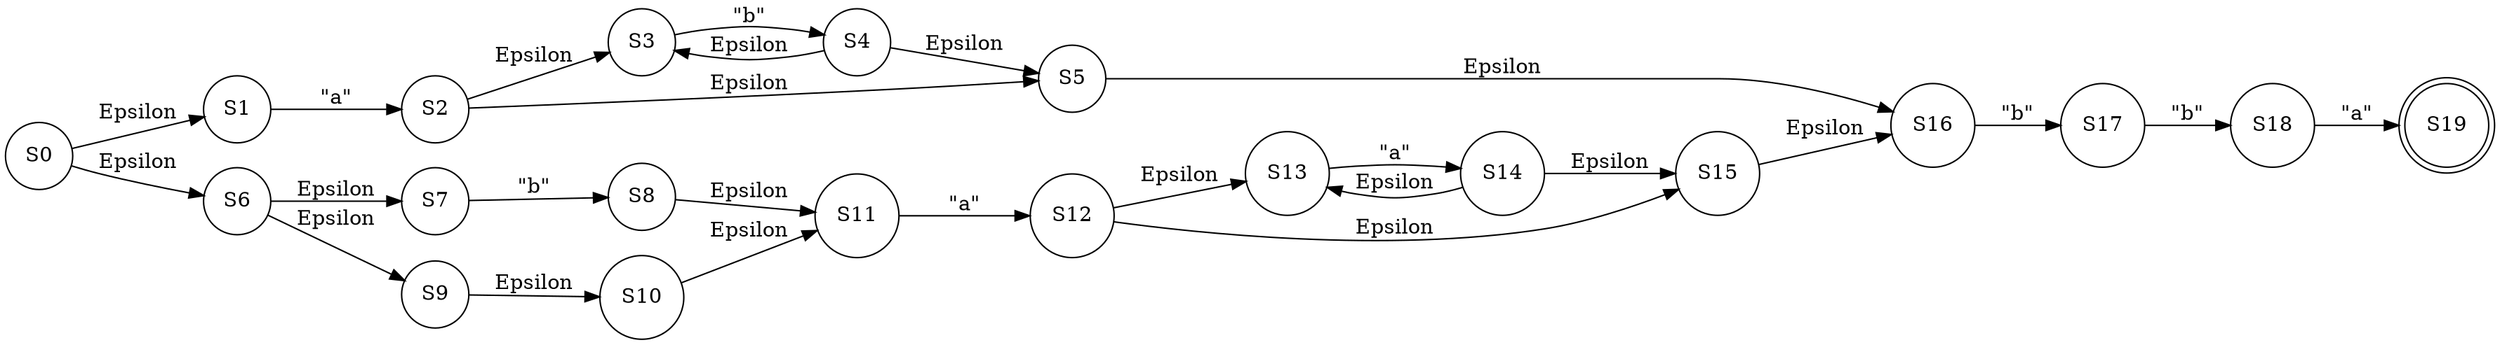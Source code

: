 digraph G{ 
rankdir=LR;
 node[shape="circle"];S0-> S1[label="Epsilon"];
S0-> S6[label="Epsilon"];
S1-> S2[label="\"a\""];
S2-> S3[label="Epsilon"];
S2-> S5[label="Epsilon"];
S3-> S4[label="\"b\""];
S4-> S3[label="Epsilon"];
S4-> S5[label="Epsilon"];
S5-> S16[label="Epsilon"];
S6-> S7[label="Epsilon"];
S6-> S9[label="Epsilon"];
S7-> S8[label="\"b\""];
S8-> S11[label="Epsilon"];
S9-> S10[label="Epsilon"];
S10-> S11[label="Epsilon"];
S11-> S12[label="\"a\""];
S12-> S13[label="Epsilon"];
S12-> S15[label="Epsilon"];
S13-> S14[label="\"a\""];
S14-> S13[label="Epsilon"];
S14-> S15[label="Epsilon"];
S15-> S16[label="Epsilon"];
S16-> S17[label="\"b\""];
S17-> S18[label="\"b\""];
S18-> S19[label="\"a\""];
S19[shape="doublecircle"]

}